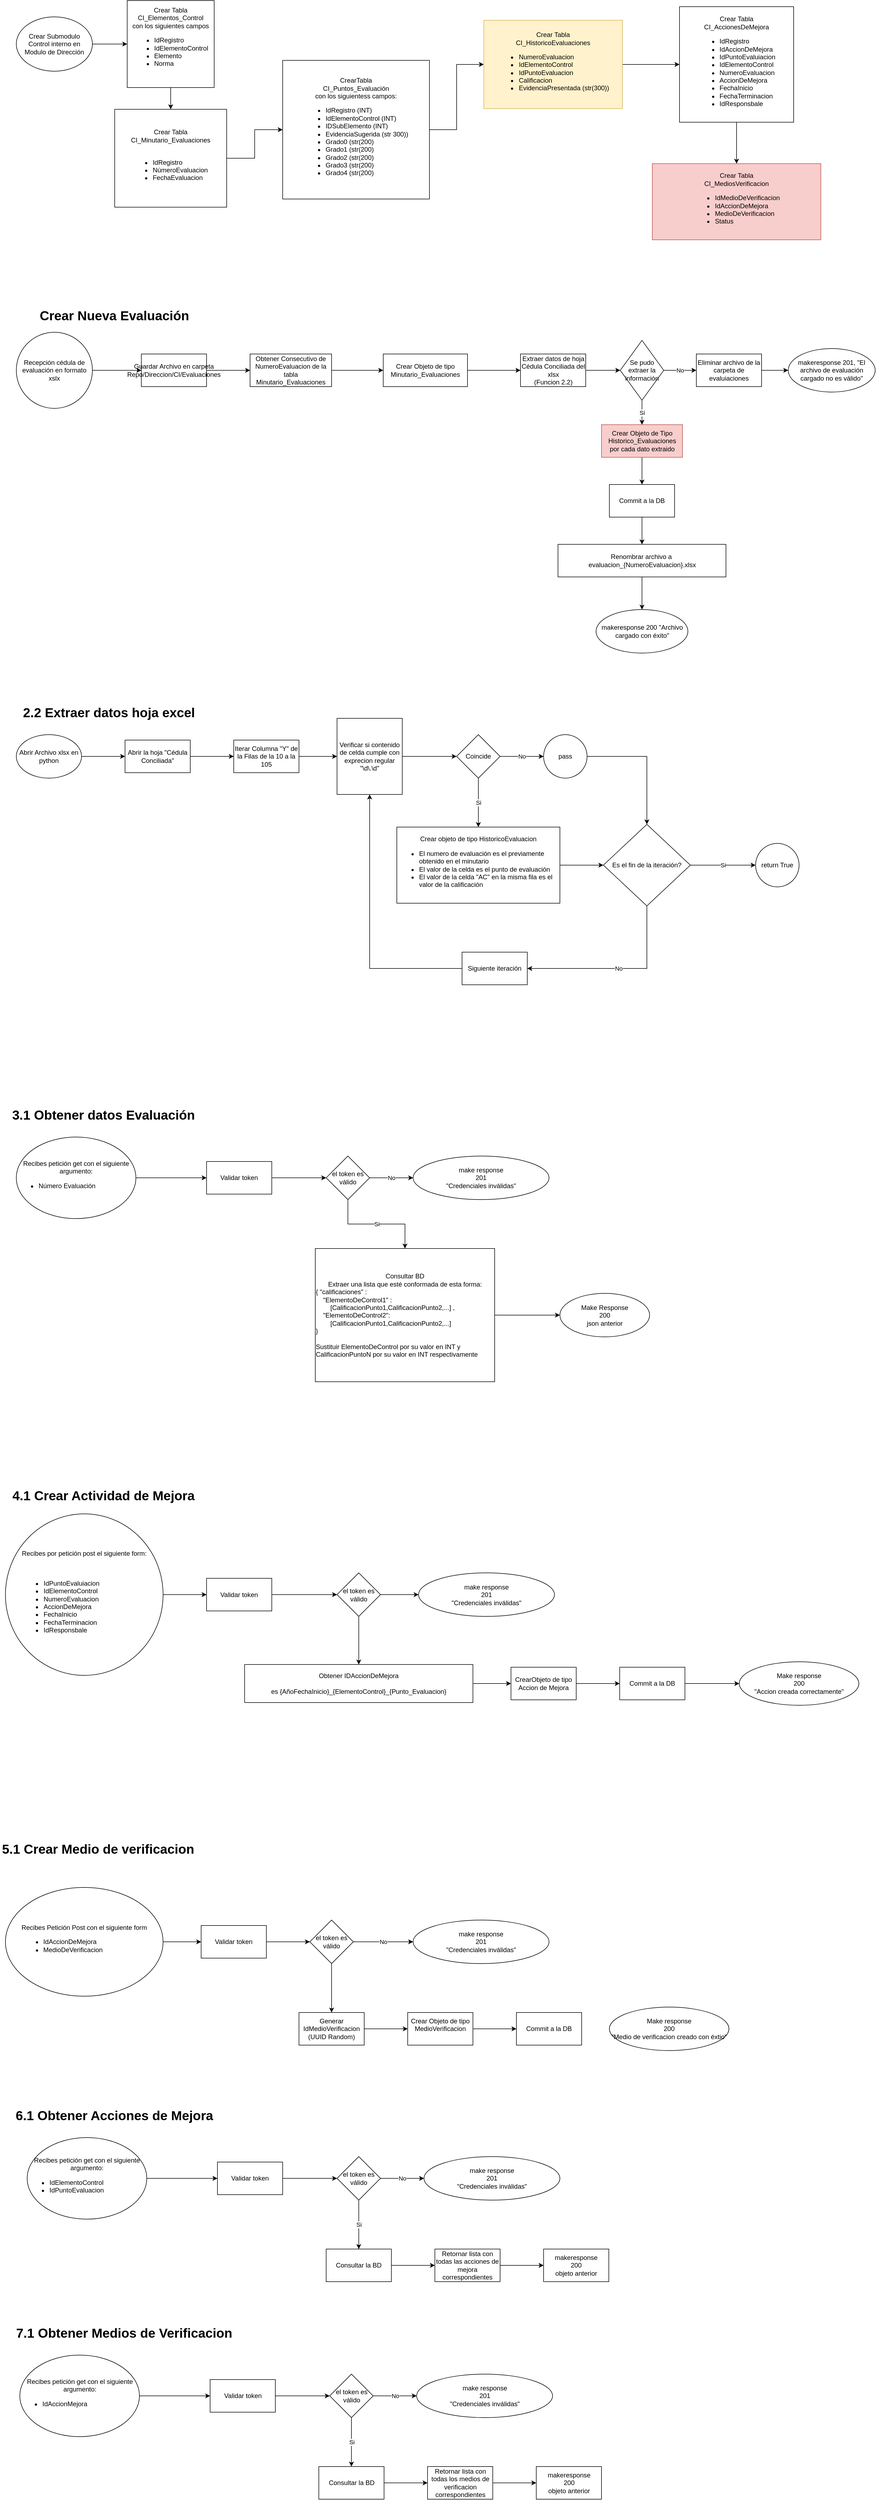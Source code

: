<mxfile version="21.3.5" type="github">
  <diagram name="Página-1" id="6SQKcYgpfkD2ooMee5yI">
    <mxGraphModel dx="3684" dy="1984" grid="1" gridSize="10" guides="1" tooltips="1" connect="1" arrows="1" fold="1" page="1" pageScale="1" pageWidth="827" pageHeight="1169" math="0" shadow="0">
      <root>
        <mxCell id="0" />
        <mxCell id="1" parent="0" />
        <mxCell id="CogGTD0rMsYopm1HXky7-1" value="" style="edgeStyle=orthogonalEdgeStyle;rounded=0;orthogonalLoop=1;jettySize=auto;html=1;" parent="1" source="CogGTD0rMsYopm1HXky7-2" target="CogGTD0rMsYopm1HXky7-4" edge="1">
          <mxGeometry relative="1" as="geometry" />
        </mxCell>
        <mxCell id="CogGTD0rMsYopm1HXky7-2" value="&lt;div&gt;Crear Submodulo&lt;/div&gt;&lt;div&gt;Control interno en Modulo de Dirección&lt;br&gt;&lt;/div&gt;" style="ellipse;whiteSpace=wrap;html=1;" parent="1" vertex="1">
          <mxGeometry x="50" y="130" width="140" height="100" as="geometry" />
        </mxCell>
        <mxCell id="CogGTD0rMsYopm1HXky7-3" value="" style="edgeStyle=orthogonalEdgeStyle;rounded=0;orthogonalLoop=1;jettySize=auto;html=1;" parent="1" source="CogGTD0rMsYopm1HXky7-4" target="CogGTD0rMsYopm1HXky7-22" edge="1">
          <mxGeometry relative="1" as="geometry" />
        </mxCell>
        <mxCell id="CogGTD0rMsYopm1HXky7-4" value="&lt;div&gt;Crear Tabla&lt;/div&gt;&lt;div&gt;CI_Elementos_Control&lt;/div&gt;&lt;div&gt;con los siguientes campos&lt;/div&gt;&lt;div align=&quot;left&quot;&gt;&lt;ul&gt;&lt;li&gt;IdRegistro&lt;/li&gt;&lt;li&gt;IdElementoControl&lt;br&gt;&lt;/li&gt;&lt;li&gt;Elemento&lt;/li&gt;&lt;li&gt;Norma&lt;/li&gt;&lt;/ul&gt;&lt;/div&gt;&lt;div&gt;&lt;br&gt;&lt;/div&gt;" style="whiteSpace=wrap;html=1;" parent="1" vertex="1">
          <mxGeometry x="254" y="100" width="160" height="160" as="geometry" />
        </mxCell>
        <mxCell id="CogGTD0rMsYopm1HXky7-5" value="" style="edgeStyle=orthogonalEdgeStyle;rounded=0;orthogonalLoop=1;jettySize=auto;html=1;" parent="1" source="CogGTD0rMsYopm1HXky7-6" target="CogGTD0rMsYopm1HXky7-8" edge="1">
          <mxGeometry relative="1" as="geometry" />
        </mxCell>
        <mxCell id="CogGTD0rMsYopm1HXky7-6" value="&lt;div&gt;CrearTabla &lt;br&gt;&lt;/div&gt;&lt;div&gt;CI_Puntos_Evaluación&lt;/div&gt;&lt;div&gt;con los siguientess campos:&lt;/div&gt;&lt;div align=&quot;left&quot;&gt;&lt;ul&gt;&lt;li&gt;IdRegistro (INT)&lt;/li&gt;&lt;li&gt;IdElementoControl (INT)&lt;/li&gt;&lt;li&gt;IDSubElemento (INT)&lt;/li&gt;&lt;li&gt;EvidenciaSugerida (str 300))&lt;/li&gt;&lt;li&gt;Grado0 (str(200)&lt;/li&gt;&lt;li&gt;Grado1 (str(200)&lt;/li&gt;&lt;li&gt;Grado2 (str(200)&lt;/li&gt;&lt;li&gt;Grado3 (str(200)&lt;/li&gt;&lt;li&gt;Grado4 (str(200)&lt;/li&gt;&lt;/ul&gt;&lt;/div&gt;" style="whiteSpace=wrap;html=1;" parent="1" vertex="1">
          <mxGeometry x="540" y="210" width="270" height="255" as="geometry" />
        </mxCell>
        <mxCell id="CogGTD0rMsYopm1HXky7-7" value="" style="edgeStyle=orthogonalEdgeStyle;rounded=0;orthogonalLoop=1;jettySize=auto;html=1;" parent="1" source="CogGTD0rMsYopm1HXky7-8" target="CogGTD0rMsYopm1HXky7-10" edge="1">
          <mxGeometry relative="1" as="geometry" />
        </mxCell>
        <mxCell id="CogGTD0rMsYopm1HXky7-8" value="&lt;div&gt;Crear Tabla&lt;/div&gt;&lt;div&gt;CI_HistoricoEvaluaciones&lt;/div&gt;&lt;div align=&quot;left&quot;&gt;&lt;ul&gt;&lt;li&gt;NumeroEvaluacion&lt;/li&gt;&lt;li&gt;IdElementoControl&lt;/li&gt;&lt;li&gt;IdPuntoEvaluacion&lt;/li&gt;&lt;li&gt;Calificacion&lt;/li&gt;&lt;li&gt;EvidenciaPresentada (str(300))&lt;/li&gt;&lt;/ul&gt;&lt;/div&gt;" style="whiteSpace=wrap;html=1;fillColor=#fff2cc;strokeColor=#d6b656;" parent="1" vertex="1">
          <mxGeometry x="910" y="136.25" width="255" height="162.5" as="geometry" />
        </mxCell>
        <mxCell id="CogGTD0rMsYopm1HXky7-9" value="" style="edgeStyle=orthogonalEdgeStyle;rounded=0;orthogonalLoop=1;jettySize=auto;html=1;" parent="1" source="CogGTD0rMsYopm1HXky7-10" target="CogGTD0rMsYopm1HXky7-11" edge="1">
          <mxGeometry relative="1" as="geometry" />
        </mxCell>
        <mxCell id="CogGTD0rMsYopm1HXky7-10" value="&lt;div&gt;Crear Tabla&lt;/div&gt;&lt;div&gt;CI_AccionesDeMejora&lt;/div&gt;&lt;div align=&quot;left&quot;&gt;&lt;ul&gt;&lt;li&gt;IdRegistro&lt;br&gt;&lt;/li&gt;&lt;li&gt;IdAccionDeMejora&lt;br&gt;&lt;/li&gt;&lt;li&gt;IdPuntoEvaluiacion&lt;/li&gt;&lt;li&gt;IdElementoControl&lt;br&gt;&lt;/li&gt;&lt;li&gt;NumeroEvaluacion&lt;/li&gt;&lt;li&gt;AccionDeMejora&lt;/li&gt;&lt;li&gt;FechaInicio&lt;/li&gt;&lt;li&gt;FechaTerminacion&lt;/li&gt;&lt;li&gt;IdResponsbale&lt;/li&gt;&lt;/ul&gt;&lt;/div&gt;" style="whiteSpace=wrap;html=1;" parent="1" vertex="1">
          <mxGeometry x="1270" y="111.25" width="210" height="212.5" as="geometry" />
        </mxCell>
        <mxCell id="CogGTD0rMsYopm1HXky7-11" value="&lt;div&gt;Crear Tabla &lt;br&gt;&lt;/div&gt;&lt;div&gt;CI_MediosVerificacion&lt;/div&gt;&lt;div align=&quot;left&quot;&gt;&lt;ul&gt;&lt;li&gt;IdMedioDeVerificacion&lt;/li&gt;&lt;li&gt;IdAccionDeMejora&lt;/li&gt;&lt;li&gt;MedioDeVerificacion&lt;/li&gt;&lt;li&gt;Status&lt;br&gt;&lt;/li&gt;&lt;/ul&gt;&lt;/div&gt;" style="whiteSpace=wrap;html=1;fillColor=#f8cecc;strokeColor=#b85450;" parent="1" vertex="1">
          <mxGeometry x="1220" y="400" width="310" height="140" as="geometry" />
        </mxCell>
        <mxCell id="CogGTD0rMsYopm1HXky7-12" value="Crear Nueva Evaluación" style="text;strokeColor=none;fillColor=none;html=1;fontSize=24;fontStyle=1;verticalAlign=middle;align=center;" parent="1" vertex="1">
          <mxGeometry x="50" y="660" width="360" height="40" as="geometry" />
        </mxCell>
        <mxCell id="CogGTD0rMsYopm1HXky7-13" value="" style="edgeStyle=orthogonalEdgeStyle;rounded=0;orthogonalLoop=1;jettySize=auto;html=1;" parent="1" source="CogGTD0rMsYopm1HXky7-14" target="CogGTD0rMsYopm1HXky7-16" edge="1">
          <mxGeometry relative="1" as="geometry" />
        </mxCell>
        <mxCell id="CogGTD0rMsYopm1HXky7-14" value="Recepción cédula de evaluación en formato xslx" style="ellipse;whiteSpace=wrap;html=1;aspect=fixed;" parent="1" vertex="1">
          <mxGeometry x="50" y="710" width="140" height="140" as="geometry" />
        </mxCell>
        <mxCell id="CogGTD0rMsYopm1HXky7-15" value="" style="edgeStyle=orthogonalEdgeStyle;rounded=0;orthogonalLoop=1;jettySize=auto;html=1;" parent="1" source="CogGTD0rMsYopm1HXky7-16" target="CogGTD0rMsYopm1HXky7-18" edge="1">
          <mxGeometry relative="1" as="geometry" />
        </mxCell>
        <mxCell id="CogGTD0rMsYopm1HXky7-16" value="Guardar Archivo en carpeta Repo/Direccion/CI/Evaluaciones " style="whiteSpace=wrap;html=1;" parent="1" vertex="1">
          <mxGeometry x="280" y="750" width="120" height="60" as="geometry" />
        </mxCell>
        <mxCell id="CogGTD0rMsYopm1HXky7-17" value="" style="edgeStyle=orthogonalEdgeStyle;rounded=0;orthogonalLoop=1;jettySize=auto;html=1;" parent="1" source="CogGTD0rMsYopm1HXky7-18" target="CogGTD0rMsYopm1HXky7-20" edge="1">
          <mxGeometry relative="1" as="geometry" />
        </mxCell>
        <mxCell id="CogGTD0rMsYopm1HXky7-18" value="Obtener Consecutivo de NumeroEvaluacion de la tabla Minutario_Evaluaciones" style="whiteSpace=wrap;html=1;" parent="1" vertex="1">
          <mxGeometry x="480" y="750" width="150" height="60" as="geometry" />
        </mxCell>
        <mxCell id="CogGTD0rMsYopm1HXky7-19" value="" style="edgeStyle=orthogonalEdgeStyle;rounded=0;orthogonalLoop=1;jettySize=auto;html=1;" parent="1" source="CogGTD0rMsYopm1HXky7-20" target="CogGTD0rMsYopm1HXky7-24" edge="1">
          <mxGeometry relative="1" as="geometry" />
        </mxCell>
        <mxCell id="CogGTD0rMsYopm1HXky7-20" value="Crear Objeto de tipo Minutario_Evaluaciones" style="whiteSpace=wrap;html=1;" parent="1" vertex="1">
          <mxGeometry x="725" y="750" width="155" height="60" as="geometry" />
        </mxCell>
        <mxCell id="CogGTD0rMsYopm1HXky7-21" value="" style="edgeStyle=orthogonalEdgeStyle;rounded=0;orthogonalLoop=1;jettySize=auto;html=1;" parent="1" source="CogGTD0rMsYopm1HXky7-22" target="CogGTD0rMsYopm1HXky7-6" edge="1">
          <mxGeometry relative="1" as="geometry" />
        </mxCell>
        <mxCell id="CogGTD0rMsYopm1HXky7-22" value="&lt;div&gt;Crear Tabla&lt;/div&gt;&lt;div&gt;CI_Minutario_Evaluaciones&lt;br&gt;&lt;/div&gt;&lt;div&gt;&lt;br&gt;&lt;/div&gt;&lt;div align=&quot;left&quot;&gt;&lt;ul&gt;&lt;li&gt;IdRegistro&lt;/li&gt;&lt;li&gt;NúmeroEvaluacion&lt;/li&gt;&lt;li&gt;FechaEvaluacion&lt;br&gt;&lt;/li&gt;&lt;/ul&gt;&lt;/div&gt;" style="whiteSpace=wrap;html=1;" parent="1" vertex="1">
          <mxGeometry x="231" y="300" width="206" height="180" as="geometry" />
        </mxCell>
        <mxCell id="CogGTD0rMsYopm1HXky7-23" value="" style="edgeStyle=orthogonalEdgeStyle;rounded=0;orthogonalLoop=1;jettySize=auto;html=1;" parent="1" source="CogGTD0rMsYopm1HXky7-24" target="CogGTD0rMsYopm1HXky7-27" edge="1">
          <mxGeometry relative="1" as="geometry" />
        </mxCell>
        <mxCell id="CogGTD0rMsYopm1HXky7-24" value="&lt;div&gt;Extraer datos de hoja Cédula Conciliada del xlsx&lt;/div&gt;&lt;div&gt;(Funcion 2.2)&lt;br&gt;&lt;/div&gt;" style="whiteSpace=wrap;html=1;" parent="1" vertex="1">
          <mxGeometry x="977.5" y="750" width="120" height="60" as="geometry" />
        </mxCell>
        <mxCell id="CogGTD0rMsYopm1HXky7-25" value="Si" style="edgeStyle=orthogonalEdgeStyle;rounded=0;orthogonalLoop=1;jettySize=auto;html=1;" parent="1" source="CogGTD0rMsYopm1HXky7-27" target="CogGTD0rMsYopm1HXky7-29" edge="1">
          <mxGeometry relative="1" as="geometry" />
        </mxCell>
        <mxCell id="CogGTD0rMsYopm1HXky7-26" value="No" style="edgeStyle=orthogonalEdgeStyle;rounded=0;orthogonalLoop=1;jettySize=auto;html=1;" parent="1" source="CogGTD0rMsYopm1HXky7-27" target="CogGTD0rMsYopm1HXky7-34" edge="1">
          <mxGeometry relative="1" as="geometry" />
        </mxCell>
        <mxCell id="CogGTD0rMsYopm1HXky7-27" value="Se pudo extraer la información" style="rhombus;whiteSpace=wrap;html=1;" parent="1" vertex="1">
          <mxGeometry x="1161" y="725" width="80" height="110" as="geometry" />
        </mxCell>
        <mxCell id="CogGTD0rMsYopm1HXky7-28" value="" style="edgeStyle=orthogonalEdgeStyle;rounded=0;orthogonalLoop=1;jettySize=auto;html=1;" parent="1" source="CogGTD0rMsYopm1HXky7-29" target="CogGTD0rMsYopm1HXky7-31" edge="1">
          <mxGeometry relative="1" as="geometry" />
        </mxCell>
        <mxCell id="CogGTD0rMsYopm1HXky7-29" value="&lt;div&gt;Crear Objeto de Tipo Historico_Evaluaciones&lt;/div&gt;&lt;div&gt;por cada dato extraido&lt;br&gt;&lt;/div&gt;" style="whiteSpace=wrap;html=1;fillColor=#f8cecc;strokeColor=#b85450;" parent="1" vertex="1">
          <mxGeometry x="1126.5" y="880" width="149" height="60" as="geometry" />
        </mxCell>
        <mxCell id="CogGTD0rMsYopm1HXky7-30" value="" style="edgeStyle=orthogonalEdgeStyle;rounded=0;orthogonalLoop=1;jettySize=auto;html=1;" parent="1" source="CogGTD0rMsYopm1HXky7-31" target="CogGTD0rMsYopm1HXky7-37" edge="1">
          <mxGeometry relative="1" as="geometry" />
        </mxCell>
        <mxCell id="CogGTD0rMsYopm1HXky7-31" value="Commit a la DB" style="whiteSpace=wrap;html=1;" parent="1" vertex="1">
          <mxGeometry x="1141" y="990" width="120" height="60" as="geometry" />
        </mxCell>
        <mxCell id="CogGTD0rMsYopm1HXky7-32" value="makeresponse 200 &quot;Archivo cargado con éxito&quot;" style="ellipse;whiteSpace=wrap;html=1;" parent="1" vertex="1">
          <mxGeometry x="1116.5" y="1220" width="169" height="80" as="geometry" />
        </mxCell>
        <mxCell id="CogGTD0rMsYopm1HXky7-33" value="" style="edgeStyle=orthogonalEdgeStyle;rounded=0;orthogonalLoop=1;jettySize=auto;html=1;" parent="1" source="CogGTD0rMsYopm1HXky7-34" target="CogGTD0rMsYopm1HXky7-35" edge="1">
          <mxGeometry relative="1" as="geometry" />
        </mxCell>
        <mxCell id="CogGTD0rMsYopm1HXky7-34" value="Eliminar archivo de la carpeta de evaluiaciones" style="whiteSpace=wrap;html=1;" parent="1" vertex="1">
          <mxGeometry x="1301" y="750" width="120" height="60" as="geometry" />
        </mxCell>
        <mxCell id="CogGTD0rMsYopm1HXky7-35" value="makeresponse 201, &quot;El archivo de evaluación cargado no es válido&quot;" style="ellipse;whiteSpace=wrap;html=1;" parent="1" vertex="1">
          <mxGeometry x="1470" y="740" width="160" height="80" as="geometry" />
        </mxCell>
        <mxCell id="CogGTD0rMsYopm1HXky7-36" value="" style="edgeStyle=orthogonalEdgeStyle;rounded=0;orthogonalLoop=1;jettySize=auto;html=1;" parent="1" source="CogGTD0rMsYopm1HXky7-37" target="CogGTD0rMsYopm1HXky7-32" edge="1">
          <mxGeometry relative="1" as="geometry" />
        </mxCell>
        <mxCell id="CogGTD0rMsYopm1HXky7-37" value="Renombrar archivo a&amp;nbsp; evaluacion_{NumeroEvaluacion}.xlsx" style="whiteSpace=wrap;html=1;" parent="1" vertex="1">
          <mxGeometry x="1046.5" y="1100" width="309" height="60" as="geometry" />
        </mxCell>
        <mxCell id="CogGTD0rMsYopm1HXky7-38" value="2.2 Extraer datos hoja excel " style="text;strokeColor=none;fillColor=none;html=1;fontSize=24;fontStyle=1;verticalAlign=middle;align=center;" parent="1" vertex="1">
          <mxGeometry x="40" y="1390" width="360" height="40" as="geometry" />
        </mxCell>
        <mxCell id="CogGTD0rMsYopm1HXky7-39" value="" style="edgeStyle=orthogonalEdgeStyle;rounded=0;orthogonalLoop=1;jettySize=auto;html=1;" parent="1" source="CogGTD0rMsYopm1HXky7-40" target="CogGTD0rMsYopm1HXky7-42" edge="1">
          <mxGeometry relative="1" as="geometry" />
        </mxCell>
        <mxCell id="CogGTD0rMsYopm1HXky7-40" value="Abrir Archivo xlsx en python" style="ellipse;whiteSpace=wrap;html=1;" parent="1" vertex="1">
          <mxGeometry x="50" y="1450" width="120" height="80" as="geometry" />
        </mxCell>
        <mxCell id="CogGTD0rMsYopm1HXky7-41" value="" style="edgeStyle=orthogonalEdgeStyle;rounded=0;orthogonalLoop=1;jettySize=auto;html=1;" parent="1" source="CogGTD0rMsYopm1HXky7-42" target="CogGTD0rMsYopm1HXky7-44" edge="1">
          <mxGeometry relative="1" as="geometry" />
        </mxCell>
        <mxCell id="CogGTD0rMsYopm1HXky7-42" value="Abrir la hoja &quot;Cédula Conciliada&quot;" style="whiteSpace=wrap;html=1;" parent="1" vertex="1">
          <mxGeometry x="250" y="1460" width="120" height="60" as="geometry" />
        </mxCell>
        <mxCell id="CogGTD0rMsYopm1HXky7-43" value="" style="edgeStyle=orthogonalEdgeStyle;rounded=0;orthogonalLoop=1;jettySize=auto;html=1;" parent="1" source="CogGTD0rMsYopm1HXky7-44" target="CogGTD0rMsYopm1HXky7-46" edge="1">
          <mxGeometry relative="1" as="geometry" />
        </mxCell>
        <mxCell id="CogGTD0rMsYopm1HXky7-44" value="Iterar Columna &quot;Y&quot; de la Filas de la 10 a la 105 " style="whiteSpace=wrap;html=1;" parent="1" vertex="1">
          <mxGeometry x="450" y="1460" width="120" height="60" as="geometry" />
        </mxCell>
        <mxCell id="CogGTD0rMsYopm1HXky7-45" value="" style="edgeStyle=orthogonalEdgeStyle;rounded=0;orthogonalLoop=1;jettySize=auto;html=1;" parent="1" source="CogGTD0rMsYopm1HXky7-46" target="CogGTD0rMsYopm1HXky7-49" edge="1">
          <mxGeometry relative="1" as="geometry" />
        </mxCell>
        <mxCell id="CogGTD0rMsYopm1HXky7-46" value="Verificar si contenido de celda cumple con exprecion regular &quot;\d\.\d&quot;" style="whiteSpace=wrap;html=1;" parent="1" vertex="1">
          <mxGeometry x="640" y="1420" width="120" height="140" as="geometry" />
        </mxCell>
        <mxCell id="CogGTD0rMsYopm1HXky7-47" value="No" style="edgeStyle=orthogonalEdgeStyle;rounded=0;orthogonalLoop=1;jettySize=auto;html=1;" parent="1" source="CogGTD0rMsYopm1HXky7-49" target="CogGTD0rMsYopm1HXky7-51" edge="1">
          <mxGeometry relative="1" as="geometry" />
        </mxCell>
        <mxCell id="CogGTD0rMsYopm1HXky7-48" value="Si" style="edgeStyle=orthogonalEdgeStyle;rounded=0;orthogonalLoop=1;jettySize=auto;html=1;" parent="1" source="CogGTD0rMsYopm1HXky7-49" target="CogGTD0rMsYopm1HXky7-53" edge="1">
          <mxGeometry relative="1" as="geometry" />
        </mxCell>
        <mxCell id="CogGTD0rMsYopm1HXky7-49" value="Coincide" style="rhombus;whiteSpace=wrap;html=1;" parent="1" vertex="1">
          <mxGeometry x="860" y="1450" width="80" height="80" as="geometry" />
        </mxCell>
        <mxCell id="CogGTD0rMsYopm1HXky7-50" value="" style="edgeStyle=orthogonalEdgeStyle;rounded=0;orthogonalLoop=1;jettySize=auto;html=1;" parent="1" source="CogGTD0rMsYopm1HXky7-51" target="CogGTD0rMsYopm1HXky7-56" edge="1">
          <mxGeometry relative="1" as="geometry" />
        </mxCell>
        <mxCell id="CogGTD0rMsYopm1HXky7-51" value="pass" style="ellipse;whiteSpace=wrap;html=1;" parent="1" vertex="1">
          <mxGeometry x="1020" y="1450" width="80" height="80" as="geometry" />
        </mxCell>
        <mxCell id="CogGTD0rMsYopm1HXky7-52" value="" style="edgeStyle=orthogonalEdgeStyle;rounded=0;orthogonalLoop=1;jettySize=auto;html=1;" parent="1" source="CogGTD0rMsYopm1HXky7-53" target="CogGTD0rMsYopm1HXky7-56" edge="1">
          <mxGeometry relative="1" as="geometry" />
        </mxCell>
        <mxCell id="CogGTD0rMsYopm1HXky7-53" value="&lt;div&gt;Crear objeto de tipo HistoricoEvaluacion&lt;/div&gt;&lt;div align=&quot;left&quot;&gt;&lt;ul&gt;&lt;li&gt;El numero de evaluación es el previamente obtenido en el minutario&lt;br&gt;&lt;/li&gt;&lt;li&gt;El valor de la celda es el punto de evaluación&lt;/li&gt;&lt;li&gt;El valor de la celda &quot;AC&quot; en la misma fila es el valor de la calificación&lt;br&gt;&lt;/li&gt;&lt;/ul&gt;&lt;/div&gt;" style="whiteSpace=wrap;html=1;" parent="1" vertex="1">
          <mxGeometry x="750" y="1620" width="300" height="140" as="geometry" />
        </mxCell>
        <mxCell id="CogGTD0rMsYopm1HXky7-54" value="No" style="edgeStyle=orthogonalEdgeStyle;rounded=0;orthogonalLoop=1;jettySize=auto;html=1;" parent="1" source="CogGTD0rMsYopm1HXky7-56" target="CogGTD0rMsYopm1HXky7-58" edge="1">
          <mxGeometry relative="1" as="geometry">
            <Array as="points">
              <mxPoint x="1210" y="1880" />
            </Array>
          </mxGeometry>
        </mxCell>
        <mxCell id="CogGTD0rMsYopm1HXky7-55" value="Si" style="edgeStyle=orthogonalEdgeStyle;rounded=0;orthogonalLoop=1;jettySize=auto;html=1;" parent="1" source="CogGTD0rMsYopm1HXky7-56" target="CogGTD0rMsYopm1HXky7-59" edge="1">
          <mxGeometry relative="1" as="geometry" />
        </mxCell>
        <mxCell id="CogGTD0rMsYopm1HXky7-56" value="Es el fin de la iteración?" style="rhombus;whiteSpace=wrap;html=1;" parent="1" vertex="1">
          <mxGeometry x="1130" y="1615" width="160" height="150" as="geometry" />
        </mxCell>
        <mxCell id="CogGTD0rMsYopm1HXky7-57" value="" style="edgeStyle=orthogonalEdgeStyle;rounded=0;orthogonalLoop=1;jettySize=auto;html=1;entryX=0.5;entryY=1;entryDx=0;entryDy=0;" parent="1" source="CogGTD0rMsYopm1HXky7-58" target="CogGTD0rMsYopm1HXky7-46" edge="1">
          <mxGeometry relative="1" as="geometry">
            <mxPoint x="760" y="1880" as="targetPoint" />
          </mxGeometry>
        </mxCell>
        <mxCell id="CogGTD0rMsYopm1HXky7-58" value="Siguiente iteración" style="whiteSpace=wrap;html=1;" parent="1" vertex="1">
          <mxGeometry x="870" y="1850" width="120" height="60" as="geometry" />
        </mxCell>
        <mxCell id="CogGTD0rMsYopm1HXky7-59" value="return True" style="ellipse;whiteSpace=wrap;html=1;" parent="1" vertex="1">
          <mxGeometry x="1410" y="1650" width="80" height="80" as="geometry" />
        </mxCell>
        <mxCell id="4L3UgOWhkmuFmu04G8Wa-3" value="" style="edgeStyle=orthogonalEdgeStyle;rounded=0;orthogonalLoop=1;jettySize=auto;html=1;" edge="1" parent="1" source="4L3UgOWhkmuFmu04G8Wa-1" target="4L3UgOWhkmuFmu04G8Wa-2">
          <mxGeometry relative="1" as="geometry" />
        </mxCell>
        <mxCell id="4L3UgOWhkmuFmu04G8Wa-1" value="&lt;div&gt;Recibes petición get con el siguiente argumento:&lt;/div&gt;&lt;div align=&quot;left&quot;&gt;&lt;ul&gt;&lt;li&gt;Número Evaluación&lt;br&gt;&lt;/li&gt;&lt;/ul&gt;&lt;/div&gt;" style="ellipse;whiteSpace=wrap;html=1;" vertex="1" parent="1">
          <mxGeometry x="50" y="2190" width="220" height="150" as="geometry" />
        </mxCell>
        <mxCell id="4L3UgOWhkmuFmu04G8Wa-7" value="" style="edgeStyle=orthogonalEdgeStyle;rounded=0;orthogonalLoop=1;jettySize=auto;html=1;" edge="1" parent="1" source="4L3UgOWhkmuFmu04G8Wa-2" target="4L3UgOWhkmuFmu04G8Wa-6">
          <mxGeometry relative="1" as="geometry" />
        </mxCell>
        <mxCell id="4L3UgOWhkmuFmu04G8Wa-2" value="Validar token" style="whiteSpace=wrap;html=1;" vertex="1" parent="1">
          <mxGeometry x="400" y="2235" width="120" height="60" as="geometry" />
        </mxCell>
        <mxCell id="4L3UgOWhkmuFmu04G8Wa-11" value="No" style="edgeStyle=orthogonalEdgeStyle;rounded=0;orthogonalLoop=1;jettySize=auto;html=1;" edge="1" parent="1" source="4L3UgOWhkmuFmu04G8Wa-6" target="4L3UgOWhkmuFmu04G8Wa-10">
          <mxGeometry relative="1" as="geometry" />
        </mxCell>
        <mxCell id="4L3UgOWhkmuFmu04G8Wa-13" value="Si" style="edgeStyle=orthogonalEdgeStyle;rounded=0;orthogonalLoop=1;jettySize=auto;html=1;" edge="1" parent="1" source="4L3UgOWhkmuFmu04G8Wa-6" target="4L3UgOWhkmuFmu04G8Wa-12">
          <mxGeometry relative="1" as="geometry" />
        </mxCell>
        <mxCell id="4L3UgOWhkmuFmu04G8Wa-6" value="el token es válido" style="rhombus;whiteSpace=wrap;html=1;" vertex="1" parent="1">
          <mxGeometry x="620" y="2225" width="80" height="80" as="geometry" />
        </mxCell>
        <mxCell id="4L3UgOWhkmuFmu04G8Wa-10" value="&lt;div&gt;make response &lt;br&gt;&lt;/div&gt;&lt;div&gt;201&lt;/div&gt;&lt;div&gt;&quot;Credenciales inválidas&quot;&lt;br&gt;&lt;/div&gt;" style="ellipse;whiteSpace=wrap;html=1;" vertex="1" parent="1">
          <mxGeometry x="780" y="2225" width="250" height="80" as="geometry" />
        </mxCell>
        <mxCell id="4L3UgOWhkmuFmu04G8Wa-17" value="" style="edgeStyle=orthogonalEdgeStyle;rounded=0;orthogonalLoop=1;jettySize=auto;html=1;" edge="1" parent="1" source="4L3UgOWhkmuFmu04G8Wa-12" target="4L3UgOWhkmuFmu04G8Wa-16">
          <mxGeometry relative="1" as="geometry" />
        </mxCell>
        <mxCell id="4L3UgOWhkmuFmu04G8Wa-12" value="&lt;div&gt;Consultar BD&lt;/div&gt;&lt;div&gt;Extraer una lista que esté conformada de esta forma:&lt;/div&gt;&lt;div align=&quot;left&quot;&gt;{ &quot;calificaciones&quot; : &lt;br&gt;&lt;/div&gt;&lt;div align=&quot;left&quot;&gt;&lt;span style=&quot;&quot;&gt;&lt;span style=&quot;white-space: pre;&quot;&gt;&amp;nbsp;&amp;nbsp;&amp;nbsp;&amp;nbsp;&lt;/span&gt;&lt;/span&gt;&quot;ElementoDeControl1&quot; : &lt;span style=&quot;&quot;&gt;&lt;span style=&quot;white-space: pre;&quot;&gt;&amp;nbsp;&amp;nbsp;&amp;nbsp;&amp;nbsp;&lt;/span&gt;&lt;/span&gt;&lt;span style=&quot;&quot;&gt;&lt;span style=&quot;white-space: pre;&quot;&gt;&amp;nbsp;&amp;nbsp;&amp;nbsp;&amp;nbsp;&lt;/span&gt;&lt;/span&gt;[CalificacionPunto1,CalificacionPunto2,...] ,&lt;/div&gt;&lt;div align=&quot;left&quot;&gt;&lt;span style=&quot;&quot;&gt;&lt;span style=&quot;white-space: pre;&quot;&gt;&amp;nbsp;&amp;nbsp;&amp;nbsp;&amp;nbsp;&lt;/span&gt;&lt;/span&gt;&quot;ElementoDeControl2&quot;:&lt;/div&gt;&lt;div align=&quot;left&quot;&gt;&lt;span style=&quot;&quot;&gt;&lt;span style=&quot;white-space: pre;&quot;&gt;&amp;nbsp;&amp;nbsp;&amp;nbsp;&amp;nbsp;&lt;/span&gt;&lt;/span&gt;&lt;span style=&quot;&quot;&gt;&lt;span style=&quot;white-space: pre;&quot;&gt;&amp;nbsp;&amp;nbsp;&amp;nbsp;&amp;nbsp;&lt;/span&gt;&lt;/span&gt;[CalificacionPunto1,CalificacionPunto2,...] &lt;br&gt;&lt;/div&gt;&lt;div align=&quot;left&quot;&gt;}&lt;/div&gt;&lt;div align=&quot;left&quot;&gt;&lt;br&gt;&lt;/div&gt;&lt;div align=&quot;left&quot;&gt;Sustituir ElementoDeControl por su valor en INT y CalificacionPuntoN por su valor en INT respectivamente&lt;br&gt;&lt;/div&gt;" style="whiteSpace=wrap;html=1;" vertex="1" parent="1">
          <mxGeometry x="600" y="2395" width="330" height="245" as="geometry" />
        </mxCell>
        <mxCell id="4L3UgOWhkmuFmu04G8Wa-16" value="&lt;div&gt;Make Response&lt;/div&gt;&lt;div&gt;200&lt;/div&gt;&lt;div&gt;json anterior&lt;br&gt;&lt;/div&gt;" style="ellipse;whiteSpace=wrap;html=1;" vertex="1" parent="1">
          <mxGeometry x="1050" y="2477.5" width="165" height="80" as="geometry" />
        </mxCell>
        <mxCell id="4L3UgOWhkmuFmu04G8Wa-18" value="3.1 Obtener datos Evaluación " style="text;strokeColor=none;fillColor=none;html=1;fontSize=24;fontStyle=1;verticalAlign=middle;align=center;" vertex="1" parent="1">
          <mxGeometry x="30" y="2130" width="360" height="40" as="geometry" />
        </mxCell>
        <mxCell id="4L3UgOWhkmuFmu04G8Wa-19" value="4.1 Crear Actividad de Mejora" style="text;strokeColor=none;fillColor=none;html=1;fontSize=24;fontStyle=1;verticalAlign=middle;align=center;" vertex="1" parent="1">
          <mxGeometry x="30" y="2830" width="360" height="40" as="geometry" />
        </mxCell>
        <mxCell id="4L3UgOWhkmuFmu04G8Wa-30" value="" style="edgeStyle=orthogonalEdgeStyle;rounded=0;orthogonalLoop=1;jettySize=auto;html=1;" edge="1" parent="1" source="4L3UgOWhkmuFmu04G8Wa-20" target="4L3UgOWhkmuFmu04G8Wa-26">
          <mxGeometry relative="1" as="geometry" />
        </mxCell>
        <mxCell id="4L3UgOWhkmuFmu04G8Wa-20" value="&lt;div&gt;Recibes por petición post el siguiente form:&lt;/div&gt;&lt;div&gt;&lt;br&gt;&lt;/div&gt;&lt;div&gt;&lt;div align=&quot;left&quot;&gt;&lt;br&gt;&lt;ul&gt;&lt;li&gt;IdPuntoEvaluiacion&lt;/li&gt;&lt;li&gt;IdElementoControl&lt;br&gt;&lt;/li&gt;&lt;li&gt;NumeroEvaluacion&lt;/li&gt;&lt;li&gt;AccionDeMejora&lt;/li&gt;&lt;li&gt;FechaInicio&lt;/li&gt;&lt;li&gt;FechaTerminacion&lt;/li&gt;&lt;li&gt;IdResponsbale&lt;/li&gt;&lt;/ul&gt;&lt;/div&gt;&lt;/div&gt;" style="ellipse;whiteSpace=wrap;html=1;" vertex="1" parent="1">
          <mxGeometry x="30" y="2883" width="290" height="297" as="geometry" />
        </mxCell>
        <mxCell id="4L3UgOWhkmuFmu04G8Wa-25" value="" style="edgeStyle=orthogonalEdgeStyle;rounded=0;orthogonalLoop=1;jettySize=auto;html=1;" edge="1" parent="1" source="4L3UgOWhkmuFmu04G8Wa-26" target="4L3UgOWhkmuFmu04G8Wa-29">
          <mxGeometry relative="1" as="geometry" />
        </mxCell>
        <mxCell id="4L3UgOWhkmuFmu04G8Wa-26" value="Validar token" style="whiteSpace=wrap;html=1;" vertex="1" parent="1">
          <mxGeometry x="400" y="3001.5" width="120" height="60" as="geometry" />
        </mxCell>
        <mxCell id="4L3UgOWhkmuFmu04G8Wa-35" value="" style="edgeStyle=orthogonalEdgeStyle;rounded=0;orthogonalLoop=1;jettySize=auto;html=1;" edge="1" parent="1" source="4L3UgOWhkmuFmu04G8Wa-29" target="4L3UgOWhkmuFmu04G8Wa-33">
          <mxGeometry relative="1" as="geometry" />
        </mxCell>
        <mxCell id="4L3UgOWhkmuFmu04G8Wa-37" value="" style="edgeStyle=orthogonalEdgeStyle;rounded=0;orthogonalLoop=1;jettySize=auto;html=1;" edge="1" parent="1" source="4L3UgOWhkmuFmu04G8Wa-29" target="4L3UgOWhkmuFmu04G8Wa-36">
          <mxGeometry relative="1" as="geometry" />
        </mxCell>
        <mxCell id="4L3UgOWhkmuFmu04G8Wa-29" value="el token es válido" style="rhombus;whiteSpace=wrap;html=1;" vertex="1" parent="1">
          <mxGeometry x="640" y="2991.5" width="80" height="80" as="geometry" />
        </mxCell>
        <mxCell id="4L3UgOWhkmuFmu04G8Wa-33" value="&lt;div&gt;make response &lt;br&gt;&lt;/div&gt;&lt;div&gt;201&lt;/div&gt;&lt;div&gt;&quot;Credenciales inválidas&quot;&lt;br&gt;&lt;/div&gt;" style="ellipse;whiteSpace=wrap;html=1;" vertex="1" parent="1">
          <mxGeometry x="790" y="2991.5" width="250" height="80" as="geometry" />
        </mxCell>
        <mxCell id="4L3UgOWhkmuFmu04G8Wa-39" value="" style="edgeStyle=orthogonalEdgeStyle;rounded=0;orthogonalLoop=1;jettySize=auto;html=1;" edge="1" parent="1" source="4L3UgOWhkmuFmu04G8Wa-36" target="4L3UgOWhkmuFmu04G8Wa-38">
          <mxGeometry relative="1" as="geometry" />
        </mxCell>
        <mxCell id="4L3UgOWhkmuFmu04G8Wa-36" value="&lt;div&gt;Obtener IDAccionDeMejora&lt;/div&gt;&lt;div&gt;&lt;br&gt;&lt;/div&gt;&lt;div&gt;es {AñoFechaInicio}_{ElementoControl}_{Punto_Evaluacion}&lt;br&gt;&lt;/div&gt;" style="whiteSpace=wrap;html=1;" vertex="1" parent="1">
          <mxGeometry x="470" y="3160" width="420" height="70" as="geometry" />
        </mxCell>
        <mxCell id="4L3UgOWhkmuFmu04G8Wa-41" value="" style="edgeStyle=orthogonalEdgeStyle;rounded=0;orthogonalLoop=1;jettySize=auto;html=1;" edge="1" parent="1" source="4L3UgOWhkmuFmu04G8Wa-38" target="4L3UgOWhkmuFmu04G8Wa-40">
          <mxGeometry relative="1" as="geometry" />
        </mxCell>
        <mxCell id="4L3UgOWhkmuFmu04G8Wa-38" value="CrearObjeto de tipo Accion de Mejora" style="whiteSpace=wrap;html=1;" vertex="1" parent="1">
          <mxGeometry x="960" y="3165" width="120" height="60" as="geometry" />
        </mxCell>
        <mxCell id="4L3UgOWhkmuFmu04G8Wa-43" value="" style="edgeStyle=orthogonalEdgeStyle;rounded=0;orthogonalLoop=1;jettySize=auto;html=1;" edge="1" parent="1" source="4L3UgOWhkmuFmu04G8Wa-40" target="4L3UgOWhkmuFmu04G8Wa-42">
          <mxGeometry relative="1" as="geometry" />
        </mxCell>
        <mxCell id="4L3UgOWhkmuFmu04G8Wa-40" value="Commit a la DB" style="whiteSpace=wrap;html=1;" vertex="1" parent="1">
          <mxGeometry x="1160" y="3165" width="120" height="60" as="geometry" />
        </mxCell>
        <mxCell id="4L3UgOWhkmuFmu04G8Wa-42" value="&lt;div&gt;Make response&lt;/div&gt;&lt;div&gt;200&lt;/div&gt;&lt;div&gt;&quot;Accion creada correctamente&quot;&lt;br&gt;&lt;/div&gt;" style="ellipse;whiteSpace=wrap;html=1;" vertex="1" parent="1">
          <mxGeometry x="1380" y="3155" width="220" height="80" as="geometry" />
        </mxCell>
        <mxCell id="4L3UgOWhkmuFmu04G8Wa-45" value="5.1 Crear Medio de verificacion" style="text;strokeColor=none;fillColor=none;html=1;fontSize=24;fontStyle=1;verticalAlign=middle;align=center;" vertex="1" parent="1">
          <mxGeometry x="20" y="3480" width="360" height="40" as="geometry" />
        </mxCell>
        <mxCell id="4L3UgOWhkmuFmu04G8Wa-52" value="" style="edgeStyle=orthogonalEdgeStyle;rounded=0;orthogonalLoop=1;jettySize=auto;html=1;" edge="1" parent="1" source="4L3UgOWhkmuFmu04G8Wa-46" target="4L3UgOWhkmuFmu04G8Wa-48">
          <mxGeometry relative="1" as="geometry" />
        </mxCell>
        <mxCell id="4L3UgOWhkmuFmu04G8Wa-46" value="Recibes Petición Post con el siguiente form&lt;br&gt;&lt;div align=&quot;left&quot;&gt;&lt;ul&gt;&lt;li&gt;IdAccionDeMejora&lt;/li&gt;&lt;li&gt;MedioDeVerificacion&lt;/li&gt;&lt;/ul&gt;&lt;/div&gt;" style="ellipse;whiteSpace=wrap;html=1;" vertex="1" parent="1">
          <mxGeometry x="30" y="3570" width="290" height="200" as="geometry" />
        </mxCell>
        <mxCell id="4L3UgOWhkmuFmu04G8Wa-47" value="" style="edgeStyle=orthogonalEdgeStyle;rounded=0;orthogonalLoop=1;jettySize=auto;html=1;" edge="1" parent="1" source="4L3UgOWhkmuFmu04G8Wa-48" target="4L3UgOWhkmuFmu04G8Wa-50">
          <mxGeometry relative="1" as="geometry" />
        </mxCell>
        <mxCell id="4L3UgOWhkmuFmu04G8Wa-48" value="Validar token" style="whiteSpace=wrap;html=1;" vertex="1" parent="1">
          <mxGeometry x="390" y="3640" width="120" height="60" as="geometry" />
        </mxCell>
        <mxCell id="4L3UgOWhkmuFmu04G8Wa-49" value="No" style="edgeStyle=orthogonalEdgeStyle;rounded=0;orthogonalLoop=1;jettySize=auto;html=1;" edge="1" parent="1" source="4L3UgOWhkmuFmu04G8Wa-50" target="4L3UgOWhkmuFmu04G8Wa-51">
          <mxGeometry relative="1" as="geometry" />
        </mxCell>
        <mxCell id="4L3UgOWhkmuFmu04G8Wa-54" value="" style="edgeStyle=orthogonalEdgeStyle;rounded=0;orthogonalLoop=1;jettySize=auto;html=1;" edge="1" parent="1" source="4L3UgOWhkmuFmu04G8Wa-50" target="4L3UgOWhkmuFmu04G8Wa-53">
          <mxGeometry relative="1" as="geometry" />
        </mxCell>
        <mxCell id="4L3UgOWhkmuFmu04G8Wa-50" value="el token es válido" style="rhombus;whiteSpace=wrap;html=1;" vertex="1" parent="1">
          <mxGeometry x="590" y="3630" width="80" height="80" as="geometry" />
        </mxCell>
        <mxCell id="4L3UgOWhkmuFmu04G8Wa-51" value="&lt;div&gt;make response &lt;br&gt;&lt;/div&gt;&lt;div&gt;201&lt;/div&gt;&lt;div&gt;&quot;Credenciales inválidas&quot;&lt;br&gt;&lt;/div&gt;" style="ellipse;whiteSpace=wrap;html=1;" vertex="1" parent="1">
          <mxGeometry x="780" y="3630" width="250" height="80" as="geometry" />
        </mxCell>
        <mxCell id="4L3UgOWhkmuFmu04G8Wa-56" value="" style="edgeStyle=orthogonalEdgeStyle;rounded=0;orthogonalLoop=1;jettySize=auto;html=1;" edge="1" parent="1" source="4L3UgOWhkmuFmu04G8Wa-53" target="4L3UgOWhkmuFmu04G8Wa-55">
          <mxGeometry relative="1" as="geometry" />
        </mxCell>
        <mxCell id="4L3UgOWhkmuFmu04G8Wa-53" value="Generar IdMedioVerificacion (UUID Random)" style="whiteSpace=wrap;html=1;" vertex="1" parent="1">
          <mxGeometry x="570" y="3800" width="120" height="60" as="geometry" />
        </mxCell>
        <mxCell id="4L3UgOWhkmuFmu04G8Wa-58" value="" style="edgeStyle=orthogonalEdgeStyle;rounded=0;orthogonalLoop=1;jettySize=auto;html=1;" edge="1" parent="1" source="4L3UgOWhkmuFmu04G8Wa-55" target="4L3UgOWhkmuFmu04G8Wa-57">
          <mxGeometry relative="1" as="geometry" />
        </mxCell>
        <mxCell id="4L3UgOWhkmuFmu04G8Wa-55" value="&lt;div&gt;Crear Objeto de tipo MedioVerificacion&lt;/div&gt;&lt;div&gt;&lt;br&gt;&lt;/div&gt;" style="whiteSpace=wrap;html=1;" vertex="1" parent="1">
          <mxGeometry x="770" y="3800" width="120" height="60" as="geometry" />
        </mxCell>
        <mxCell id="4L3UgOWhkmuFmu04G8Wa-57" value="&lt;div&gt;Commit a la DB&lt;/div&gt;" style="whiteSpace=wrap;html=1;" vertex="1" parent="1">
          <mxGeometry x="970" y="3800" width="120" height="60" as="geometry" />
        </mxCell>
        <mxCell id="4L3UgOWhkmuFmu04G8Wa-59" value="&lt;div&gt;Make response&lt;/div&gt;&lt;div&gt;200&lt;/div&gt;&lt;div&gt;&quot;Medio de verificacion creado con éxtio&quot;&lt;br&gt;&lt;/div&gt;" style="ellipse;whiteSpace=wrap;html=1;" vertex="1" parent="1">
          <mxGeometry x="1141" y="3790" width="220" height="80" as="geometry" />
        </mxCell>
        <mxCell id="4L3UgOWhkmuFmu04G8Wa-61" value="" style="edgeStyle=orthogonalEdgeStyle;rounded=0;orthogonalLoop=1;jettySize=auto;html=1;" edge="1" parent="1" source="4L3UgOWhkmuFmu04G8Wa-62" target="4L3UgOWhkmuFmu04G8Wa-64">
          <mxGeometry relative="1" as="geometry" />
        </mxCell>
        <mxCell id="4L3UgOWhkmuFmu04G8Wa-62" value="&lt;div&gt;Recibes petición get con el siguiente argumento:&lt;/div&gt;&lt;div align=&quot;left&quot;&gt;&lt;ul&gt;&lt;li&gt;IdElementoControl&lt;/li&gt;&lt;li&gt;IdPuntoEvaluacion&lt;br&gt;&lt;/li&gt;&lt;/ul&gt;&lt;/div&gt;" style="ellipse;whiteSpace=wrap;html=1;" vertex="1" parent="1">
          <mxGeometry x="70" y="4030" width="220" height="150" as="geometry" />
        </mxCell>
        <mxCell id="4L3UgOWhkmuFmu04G8Wa-63" value="" style="edgeStyle=orthogonalEdgeStyle;rounded=0;orthogonalLoop=1;jettySize=auto;html=1;" edge="1" parent="1" source="4L3UgOWhkmuFmu04G8Wa-64" target="4L3UgOWhkmuFmu04G8Wa-66">
          <mxGeometry relative="1" as="geometry" />
        </mxCell>
        <mxCell id="4L3UgOWhkmuFmu04G8Wa-64" value="Validar token" style="whiteSpace=wrap;html=1;" vertex="1" parent="1">
          <mxGeometry x="420" y="4075" width="120" height="60" as="geometry" />
        </mxCell>
        <mxCell id="4L3UgOWhkmuFmu04G8Wa-65" value="No" style="edgeStyle=orthogonalEdgeStyle;rounded=0;orthogonalLoop=1;jettySize=auto;html=1;" edge="1" parent="1" source="4L3UgOWhkmuFmu04G8Wa-66" target="4L3UgOWhkmuFmu04G8Wa-67">
          <mxGeometry relative="1" as="geometry" />
        </mxCell>
        <mxCell id="4L3UgOWhkmuFmu04G8Wa-70" value="Si" style="edgeStyle=orthogonalEdgeStyle;rounded=0;orthogonalLoop=1;jettySize=auto;html=1;" edge="1" parent="1" source="4L3UgOWhkmuFmu04G8Wa-66" target="4L3UgOWhkmuFmu04G8Wa-69">
          <mxGeometry relative="1" as="geometry" />
        </mxCell>
        <mxCell id="4L3UgOWhkmuFmu04G8Wa-66" value="el token es válido" style="rhombus;whiteSpace=wrap;html=1;" vertex="1" parent="1">
          <mxGeometry x="640" y="4065" width="80" height="80" as="geometry" />
        </mxCell>
        <mxCell id="4L3UgOWhkmuFmu04G8Wa-67" value="&lt;div&gt;make response &lt;br&gt;&lt;/div&gt;&lt;div&gt;201&lt;/div&gt;&lt;div&gt;&quot;Credenciales inválidas&quot;&lt;br&gt;&lt;/div&gt;" style="ellipse;whiteSpace=wrap;html=1;" vertex="1" parent="1">
          <mxGeometry x="800" y="4065" width="250" height="80" as="geometry" />
        </mxCell>
        <mxCell id="4L3UgOWhkmuFmu04G8Wa-68" value="6.1 Obtener Acciones de Mejora " style="text;strokeColor=none;fillColor=none;html=1;fontSize=24;fontStyle=1;verticalAlign=middle;align=center;" vertex="1" parent="1">
          <mxGeometry x="50" y="3970" width="360" height="40" as="geometry" />
        </mxCell>
        <mxCell id="4L3UgOWhkmuFmu04G8Wa-72" value="" style="edgeStyle=orthogonalEdgeStyle;rounded=0;orthogonalLoop=1;jettySize=auto;html=1;" edge="1" parent="1" source="4L3UgOWhkmuFmu04G8Wa-69" target="4L3UgOWhkmuFmu04G8Wa-71">
          <mxGeometry relative="1" as="geometry" />
        </mxCell>
        <mxCell id="4L3UgOWhkmuFmu04G8Wa-69" value="Consultar la BD" style="whiteSpace=wrap;html=1;" vertex="1" parent="1">
          <mxGeometry x="620" y="4235" width="120" height="60" as="geometry" />
        </mxCell>
        <mxCell id="4L3UgOWhkmuFmu04G8Wa-74" value="" style="edgeStyle=orthogonalEdgeStyle;rounded=0;orthogonalLoop=1;jettySize=auto;html=1;" edge="1" parent="1" source="4L3UgOWhkmuFmu04G8Wa-71" target="4L3UgOWhkmuFmu04G8Wa-73">
          <mxGeometry relative="1" as="geometry" />
        </mxCell>
        <mxCell id="4L3UgOWhkmuFmu04G8Wa-71" value="&lt;div&gt;Retornar lista con todas las acciones de mejora correspondientes&lt;/div&gt;" style="whiteSpace=wrap;html=1;" vertex="1" parent="1">
          <mxGeometry x="820" y="4235" width="120" height="60" as="geometry" />
        </mxCell>
        <mxCell id="4L3UgOWhkmuFmu04G8Wa-73" value="&lt;div&gt;makeresponse&lt;/div&gt;&lt;div&gt;200&lt;/div&gt;&lt;div&gt;objeto anterior&lt;br&gt;&lt;/div&gt;" style="whiteSpace=wrap;html=1;" vertex="1" parent="1">
          <mxGeometry x="1020" y="4235" width="120" height="60" as="geometry" />
        </mxCell>
        <mxCell id="4L3UgOWhkmuFmu04G8Wa-75" value="" style="edgeStyle=orthogonalEdgeStyle;rounded=0;orthogonalLoop=1;jettySize=auto;html=1;" edge="1" parent="1" source="4L3UgOWhkmuFmu04G8Wa-76" target="4L3UgOWhkmuFmu04G8Wa-78">
          <mxGeometry relative="1" as="geometry" />
        </mxCell>
        <mxCell id="4L3UgOWhkmuFmu04G8Wa-76" value="&lt;div&gt;Recibes petición get con el siguiente argumento:&lt;/div&gt;&lt;div align=&quot;left&quot;&gt;&lt;ul&gt;&lt;li&gt;IdAccionMejora&lt;/li&gt;&lt;/ul&gt;&lt;/div&gt;" style="ellipse;whiteSpace=wrap;html=1;" vertex="1" parent="1">
          <mxGeometry x="56.5" y="4430" width="220" height="150" as="geometry" />
        </mxCell>
        <mxCell id="4L3UgOWhkmuFmu04G8Wa-77" value="" style="edgeStyle=orthogonalEdgeStyle;rounded=0;orthogonalLoop=1;jettySize=auto;html=1;" edge="1" parent="1" source="4L3UgOWhkmuFmu04G8Wa-78" target="4L3UgOWhkmuFmu04G8Wa-81">
          <mxGeometry relative="1" as="geometry" />
        </mxCell>
        <mxCell id="4L3UgOWhkmuFmu04G8Wa-78" value="Validar token" style="whiteSpace=wrap;html=1;" vertex="1" parent="1">
          <mxGeometry x="406.5" y="4475" width="120" height="60" as="geometry" />
        </mxCell>
        <mxCell id="4L3UgOWhkmuFmu04G8Wa-79" value="No" style="edgeStyle=orthogonalEdgeStyle;rounded=0;orthogonalLoop=1;jettySize=auto;html=1;" edge="1" parent="1" source="4L3UgOWhkmuFmu04G8Wa-81" target="4L3UgOWhkmuFmu04G8Wa-82">
          <mxGeometry relative="1" as="geometry" />
        </mxCell>
        <mxCell id="4L3UgOWhkmuFmu04G8Wa-80" value="Si" style="edgeStyle=orthogonalEdgeStyle;rounded=0;orthogonalLoop=1;jettySize=auto;html=1;" edge="1" parent="1" source="4L3UgOWhkmuFmu04G8Wa-81" target="4L3UgOWhkmuFmu04G8Wa-85">
          <mxGeometry relative="1" as="geometry" />
        </mxCell>
        <mxCell id="4L3UgOWhkmuFmu04G8Wa-81" value="el token es válido" style="rhombus;whiteSpace=wrap;html=1;" vertex="1" parent="1">
          <mxGeometry x="626.5" y="4465" width="80" height="80" as="geometry" />
        </mxCell>
        <mxCell id="4L3UgOWhkmuFmu04G8Wa-82" value="&lt;div&gt;make response &lt;br&gt;&lt;/div&gt;&lt;div&gt;201&lt;/div&gt;&lt;div&gt;&quot;Credenciales inválidas&quot;&lt;br&gt;&lt;/div&gt;" style="ellipse;whiteSpace=wrap;html=1;" vertex="1" parent="1">
          <mxGeometry x="786.5" y="4465" width="250" height="80" as="geometry" />
        </mxCell>
        <mxCell id="4L3UgOWhkmuFmu04G8Wa-83" value="7.1 Obtener Medios de Verificacion " style="text;strokeColor=none;fillColor=none;html=1;fontSize=24;fontStyle=1;verticalAlign=middle;align=center;" vertex="1" parent="1">
          <mxGeometry x="36.5" y="4370" width="423.5" height="40" as="geometry" />
        </mxCell>
        <mxCell id="4L3UgOWhkmuFmu04G8Wa-84" value="" style="edgeStyle=orthogonalEdgeStyle;rounded=0;orthogonalLoop=1;jettySize=auto;html=1;" edge="1" parent="1" source="4L3UgOWhkmuFmu04G8Wa-85" target="4L3UgOWhkmuFmu04G8Wa-87">
          <mxGeometry relative="1" as="geometry" />
        </mxCell>
        <mxCell id="4L3UgOWhkmuFmu04G8Wa-85" value="Consultar la BD" style="whiteSpace=wrap;html=1;" vertex="1" parent="1">
          <mxGeometry x="606.5" y="4635" width="120" height="60" as="geometry" />
        </mxCell>
        <mxCell id="4L3UgOWhkmuFmu04G8Wa-86" value="" style="edgeStyle=orthogonalEdgeStyle;rounded=0;orthogonalLoop=1;jettySize=auto;html=1;" edge="1" parent="1" source="4L3UgOWhkmuFmu04G8Wa-87" target="4L3UgOWhkmuFmu04G8Wa-88">
          <mxGeometry relative="1" as="geometry" />
        </mxCell>
        <mxCell id="4L3UgOWhkmuFmu04G8Wa-87" value="&lt;div&gt;Retornar lista con todas los medios de verificacion correspondientes&lt;/div&gt;" style="whiteSpace=wrap;html=1;" vertex="1" parent="1">
          <mxGeometry x="806.5" y="4635" width="120" height="60" as="geometry" />
        </mxCell>
        <mxCell id="4L3UgOWhkmuFmu04G8Wa-88" value="&lt;div&gt;makeresponse&lt;/div&gt;&lt;div&gt;200&lt;/div&gt;&lt;div&gt;objeto anterior&lt;br&gt;&lt;/div&gt;" style="whiteSpace=wrap;html=1;" vertex="1" parent="1">
          <mxGeometry x="1006.5" y="4635" width="120" height="60" as="geometry" />
        </mxCell>
      </root>
    </mxGraphModel>
  </diagram>
</mxfile>
